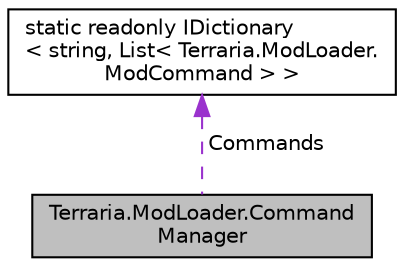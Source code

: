 digraph "Terraria.ModLoader.CommandManager"
{
 // LATEX_PDF_SIZE
  edge [fontname="Helvetica",fontsize="10",labelfontname="Helvetica",labelfontsize="10"];
  node [fontname="Helvetica",fontsize="10",shape=record];
  Node1 [label="Terraria.ModLoader.Command\lManager",height=0.2,width=0.4,color="black", fillcolor="grey75", style="filled", fontcolor="black",tooltip="This serves as the central class from which ModCommand functions are supported and carried out."];
  Node2 -> Node1 [dir="back",color="darkorchid3",fontsize="10",style="dashed",label=" Commands" ,fontname="Helvetica"];
  Node2 [label="static readonly IDictionary\l\< string, List\< Terraria.ModLoader.\lModCommand \> \>",height=0.2,width=0.4,color="black", fillcolor="white", style="filled",tooltip=" "];
}
